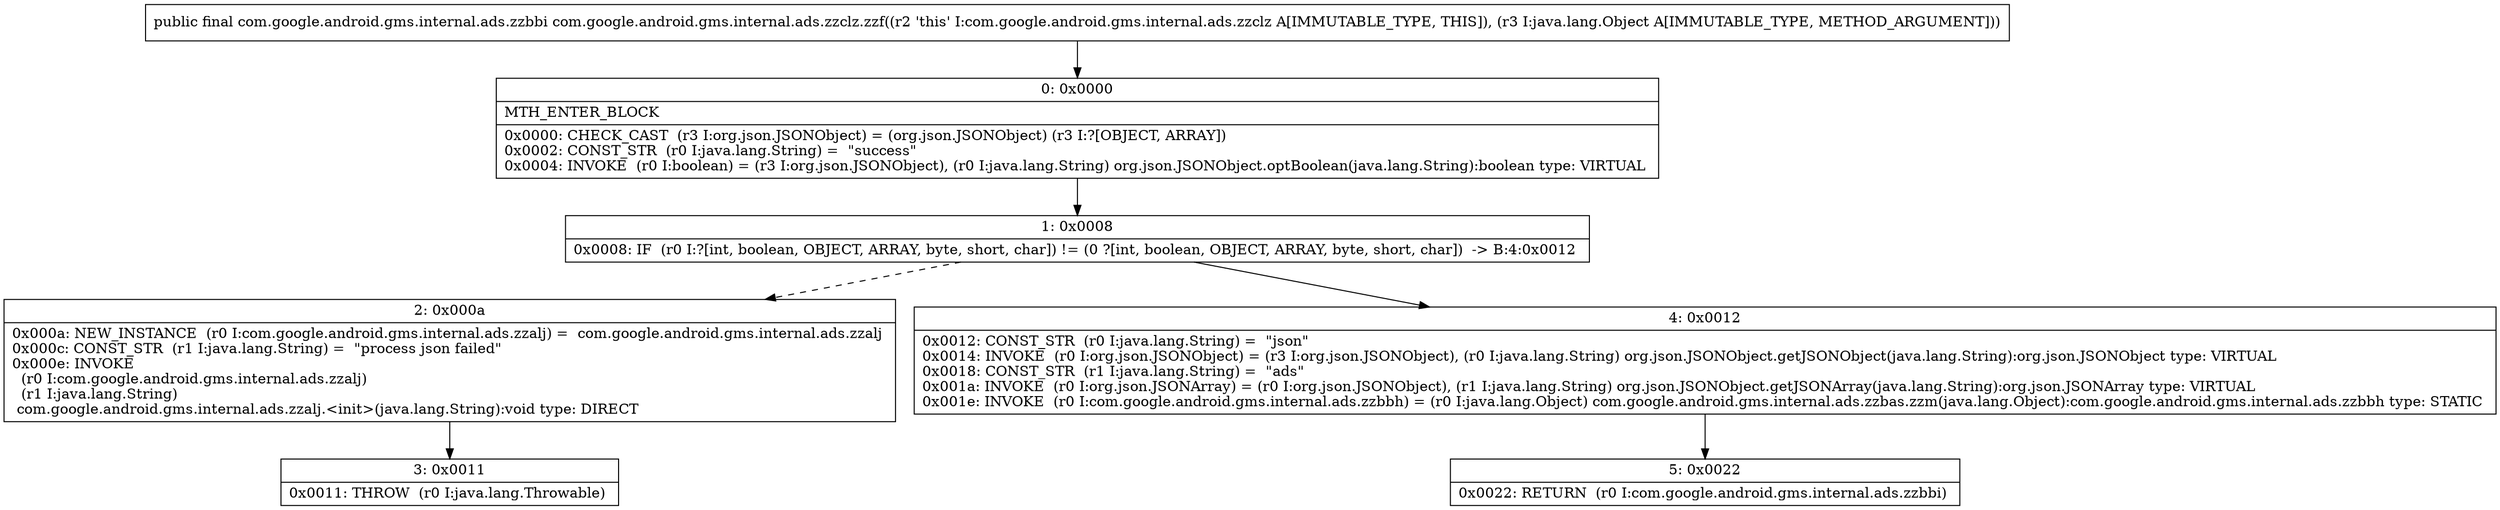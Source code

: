 digraph "CFG forcom.google.android.gms.internal.ads.zzclz.zzf(Ljava\/lang\/Object;)Lcom\/google\/android\/gms\/internal\/ads\/zzbbi;" {
Node_0 [shape=record,label="{0\:\ 0x0000|MTH_ENTER_BLOCK\l|0x0000: CHECK_CAST  (r3 I:org.json.JSONObject) = (org.json.JSONObject) (r3 I:?[OBJECT, ARRAY]) \l0x0002: CONST_STR  (r0 I:java.lang.String) =  \"success\" \l0x0004: INVOKE  (r0 I:boolean) = (r3 I:org.json.JSONObject), (r0 I:java.lang.String) org.json.JSONObject.optBoolean(java.lang.String):boolean type: VIRTUAL \l}"];
Node_1 [shape=record,label="{1\:\ 0x0008|0x0008: IF  (r0 I:?[int, boolean, OBJECT, ARRAY, byte, short, char]) != (0 ?[int, boolean, OBJECT, ARRAY, byte, short, char])  \-\> B:4:0x0012 \l}"];
Node_2 [shape=record,label="{2\:\ 0x000a|0x000a: NEW_INSTANCE  (r0 I:com.google.android.gms.internal.ads.zzalj) =  com.google.android.gms.internal.ads.zzalj \l0x000c: CONST_STR  (r1 I:java.lang.String) =  \"process json failed\" \l0x000e: INVOKE  \l  (r0 I:com.google.android.gms.internal.ads.zzalj)\l  (r1 I:java.lang.String)\l com.google.android.gms.internal.ads.zzalj.\<init\>(java.lang.String):void type: DIRECT \l}"];
Node_3 [shape=record,label="{3\:\ 0x0011|0x0011: THROW  (r0 I:java.lang.Throwable) \l}"];
Node_4 [shape=record,label="{4\:\ 0x0012|0x0012: CONST_STR  (r0 I:java.lang.String) =  \"json\" \l0x0014: INVOKE  (r0 I:org.json.JSONObject) = (r3 I:org.json.JSONObject), (r0 I:java.lang.String) org.json.JSONObject.getJSONObject(java.lang.String):org.json.JSONObject type: VIRTUAL \l0x0018: CONST_STR  (r1 I:java.lang.String) =  \"ads\" \l0x001a: INVOKE  (r0 I:org.json.JSONArray) = (r0 I:org.json.JSONObject), (r1 I:java.lang.String) org.json.JSONObject.getJSONArray(java.lang.String):org.json.JSONArray type: VIRTUAL \l0x001e: INVOKE  (r0 I:com.google.android.gms.internal.ads.zzbbh) = (r0 I:java.lang.Object) com.google.android.gms.internal.ads.zzbas.zzm(java.lang.Object):com.google.android.gms.internal.ads.zzbbh type: STATIC \l}"];
Node_5 [shape=record,label="{5\:\ 0x0022|0x0022: RETURN  (r0 I:com.google.android.gms.internal.ads.zzbbi) \l}"];
MethodNode[shape=record,label="{public final com.google.android.gms.internal.ads.zzbbi com.google.android.gms.internal.ads.zzclz.zzf((r2 'this' I:com.google.android.gms.internal.ads.zzclz A[IMMUTABLE_TYPE, THIS]), (r3 I:java.lang.Object A[IMMUTABLE_TYPE, METHOD_ARGUMENT])) }"];
MethodNode -> Node_0;
Node_0 -> Node_1;
Node_1 -> Node_2[style=dashed];
Node_1 -> Node_4;
Node_2 -> Node_3;
Node_4 -> Node_5;
}

